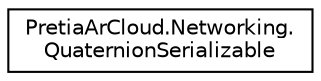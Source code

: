 digraph "Graphical Class Hierarchy"
{
 // LATEX_PDF_SIZE
  edge [fontname="Helvetica",fontsize="10",labelfontname="Helvetica",labelfontsize="10"];
  node [fontname="Helvetica",fontsize="10",shape=record];
  rankdir="LR";
  Node0 [label="PretiaArCloud.Networking.\lQuaternionSerializable",height=0.2,width=0.4,color="black", fillcolor="white", style="filled",URL="$classPretiaArCloud_1_1Networking_1_1QuaternionSerializable.html",tooltip=" "];
}
